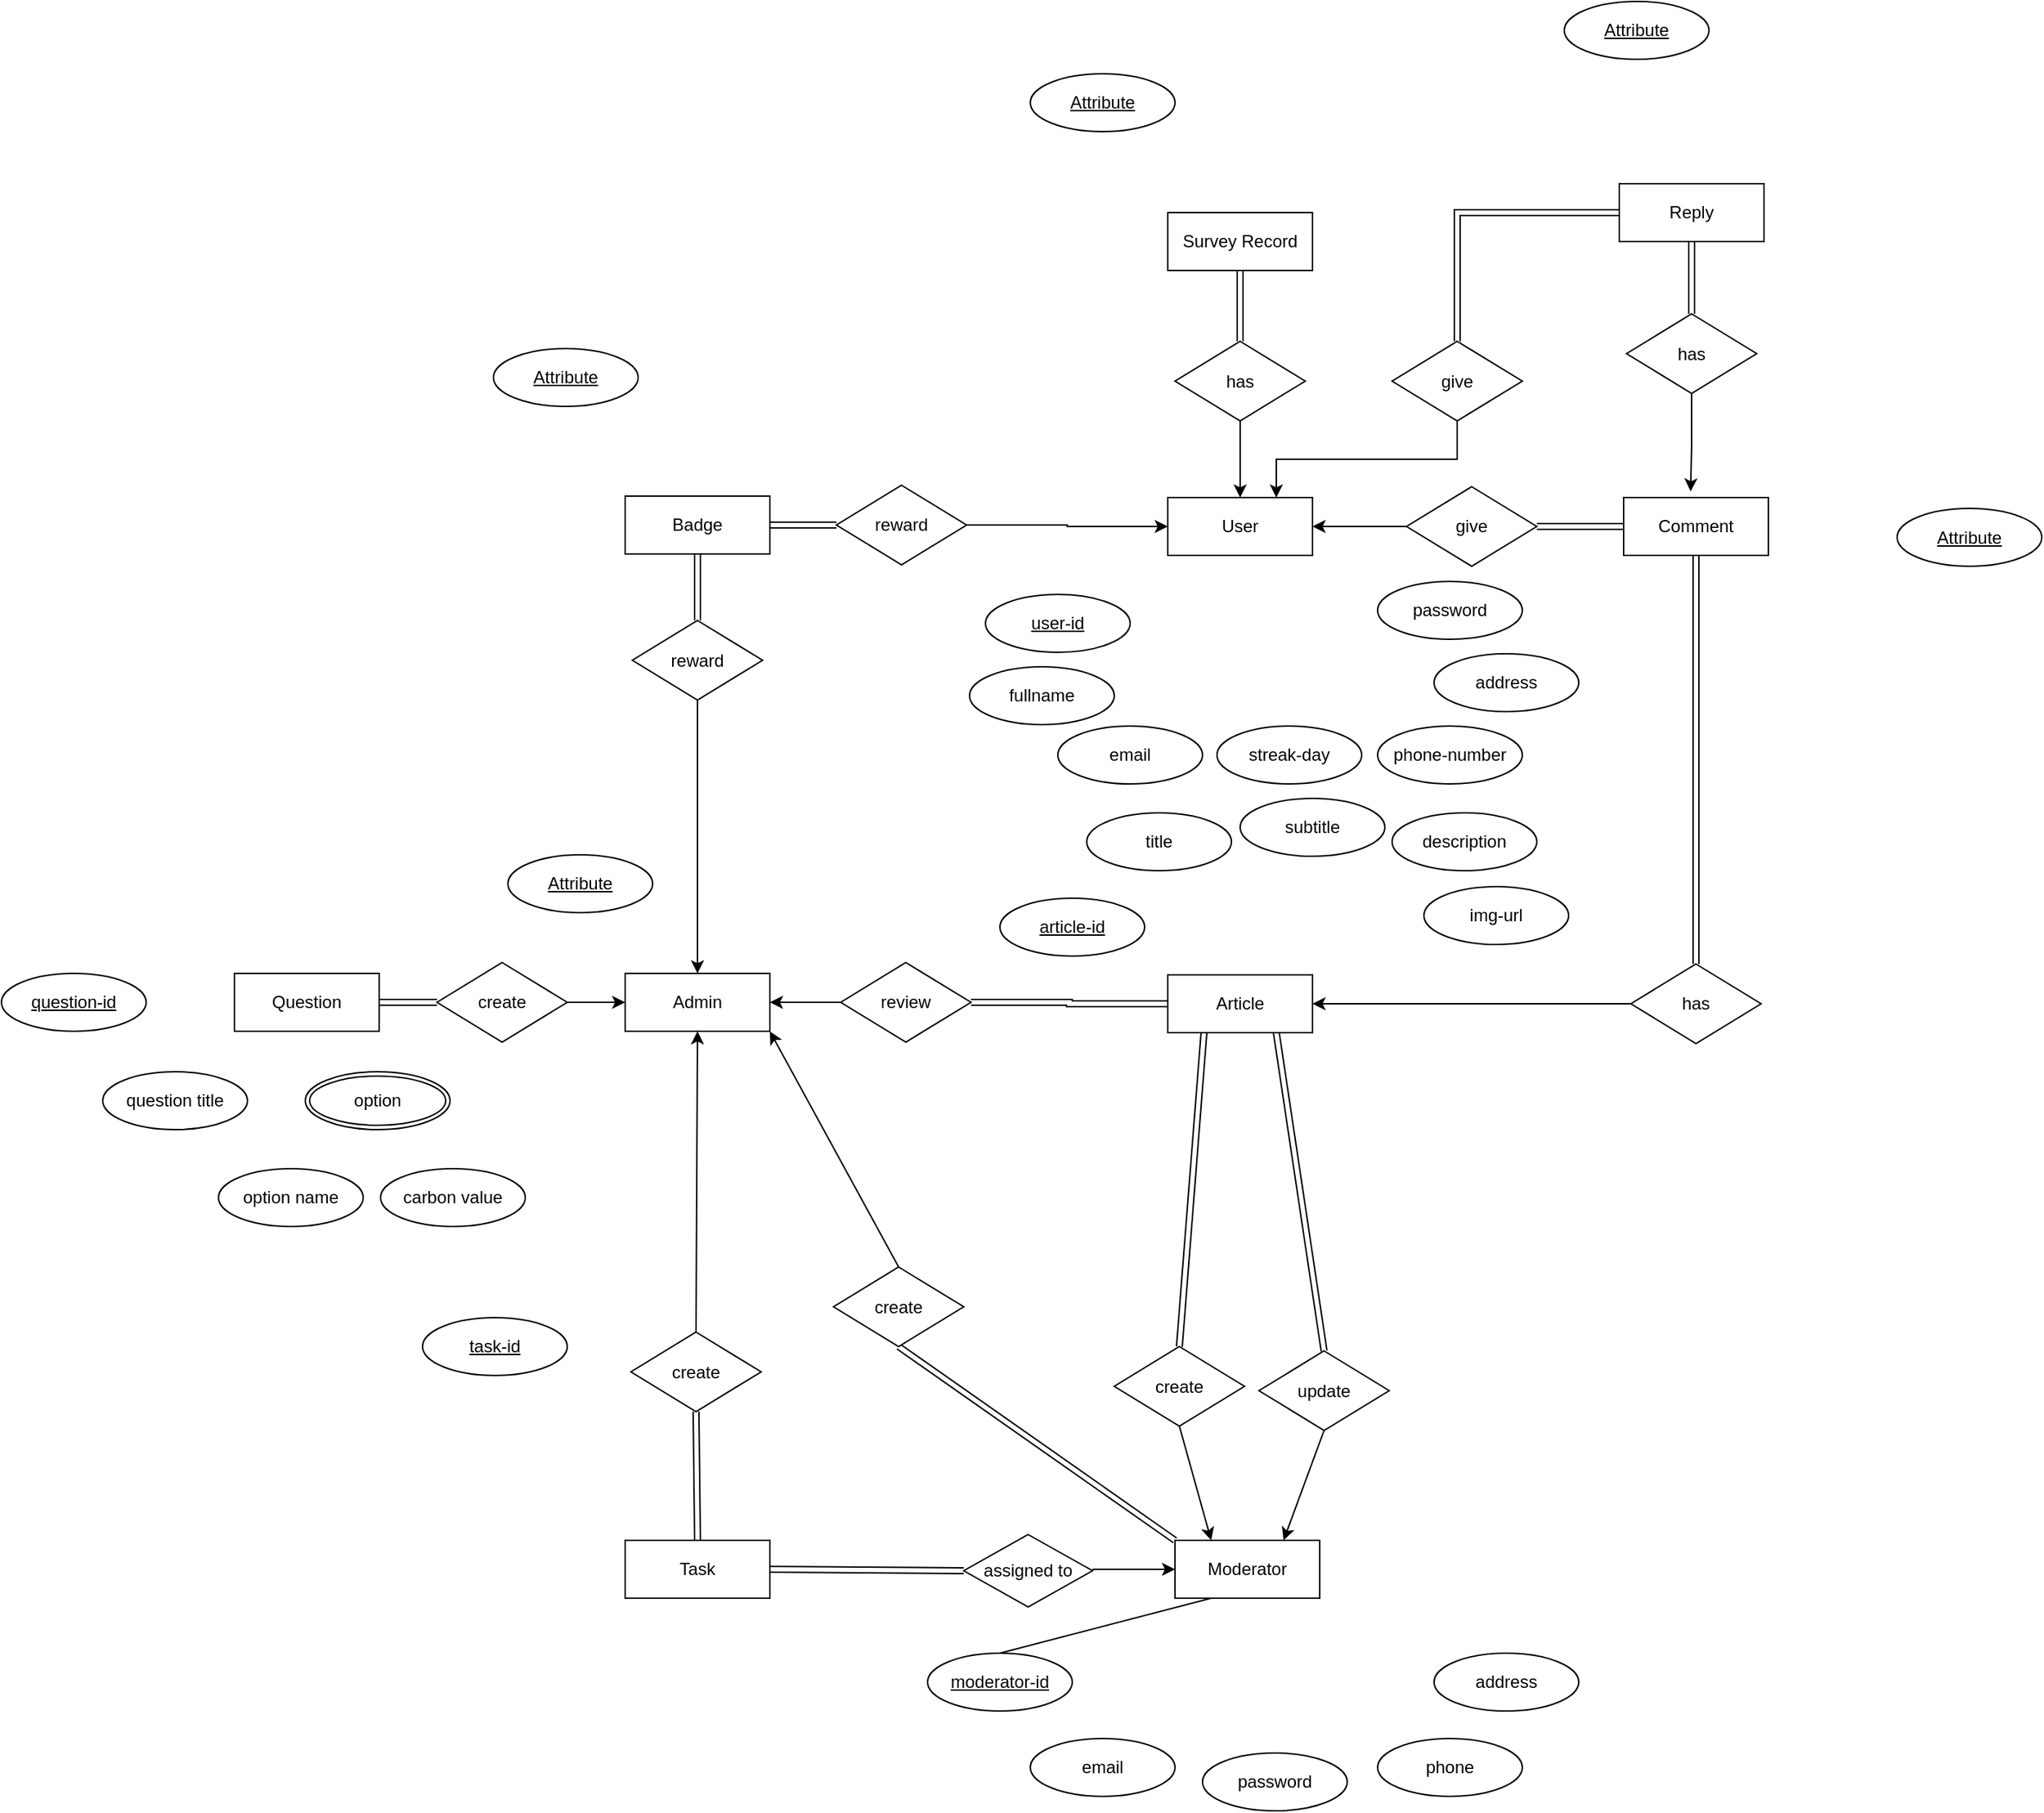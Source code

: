 <mxfile version="24.4.4" type="github">
  <diagram name="Page-1" id="LDCwevBWYP7GDwlMyTgj">
    <mxGraphModel dx="1764" dy="991" grid="1" gridSize="10" guides="1" tooltips="1" connect="1" arrows="1" fold="1" page="1" pageScale="1" pageWidth="850" pageHeight="1100" math="0" shadow="0">
      <root>
        <mxCell id="0" />
        <mxCell id="1" parent="0" />
        <mxCell id="6sJl87-KyiJKdT4K7YQF-11" value="Admin" style="whiteSpace=wrap;html=1;align=center;" parent="1" vertex="1">
          <mxGeometry x="681" y="872" width="100" height="40" as="geometry" />
        </mxCell>
        <mxCell id="6sJl87-KyiJKdT4K7YQF-12" value="Question" style="whiteSpace=wrap;html=1;align=center;" parent="1" vertex="1">
          <mxGeometry x="411" y="872" width="100" height="40" as="geometry" />
        </mxCell>
        <mxCell id="6sJl87-KyiJKdT4K7YQF-13" value="create" style="shape=rhombus;perimeter=rhombusPerimeter;whiteSpace=wrap;html=1;align=center;" parent="1" vertex="1">
          <mxGeometry x="551" y="864.5" width="90" height="55" as="geometry" />
        </mxCell>
        <mxCell id="6sJl87-KyiJKdT4K7YQF-14" value="" style="endArrow=none;html=1;rounded=0;shape=link;exitX=1;exitY=0.5;exitDx=0;exitDy=0;entryX=0;entryY=0.5;entryDx=0;entryDy=0;" parent="1" source="6sJl87-KyiJKdT4K7YQF-12" target="6sJl87-KyiJKdT4K7YQF-13" edge="1">
          <mxGeometry relative="1" as="geometry">
            <mxPoint x="521" y="902" as="sourcePoint" />
            <mxPoint x="591" y="917" as="targetPoint" />
          </mxGeometry>
        </mxCell>
        <mxCell id="6sJl87-KyiJKdT4K7YQF-15" value="" style="endArrow=classic;html=1;rounded=0;entryX=0;entryY=0.5;entryDx=0;entryDy=0;" parent="1" target="6sJl87-KyiJKdT4K7YQF-11" edge="1">
          <mxGeometry width="50" height="50" relative="1" as="geometry">
            <mxPoint x="641" y="892" as="sourcePoint" />
            <mxPoint x="681" y="922" as="targetPoint" />
          </mxGeometry>
        </mxCell>
        <mxCell id="6sJl87-KyiJKdT4K7YQF-16" value="create" style="shape=rhombus;perimeter=rhombusPerimeter;whiteSpace=wrap;html=1;align=center;" parent="1" vertex="1">
          <mxGeometry x="685" y="1120" width="90" height="55" as="geometry" />
        </mxCell>
        <mxCell id="6sJl87-KyiJKdT4K7YQF-17" value="Task" style="whiteSpace=wrap;html=1;align=center;" parent="1" vertex="1">
          <mxGeometry x="681" y="1264" width="100" height="40" as="geometry" />
        </mxCell>
        <mxCell id="6sJl87-KyiJKdT4K7YQF-18" value="" style="endArrow=none;html=1;rounded=0;shape=link;exitX=0.5;exitY=0;exitDx=0;exitDy=0;entryX=0.5;entryY=1;entryDx=0;entryDy=0;" parent="1" source="6sJl87-KyiJKdT4K7YQF-17" target="6sJl87-KyiJKdT4K7YQF-16" edge="1">
          <mxGeometry relative="1" as="geometry">
            <mxPoint x="649" y="1193" as="sourcePoint" />
            <mxPoint x="689" y="1193" as="targetPoint" />
          </mxGeometry>
        </mxCell>
        <mxCell id="6sJl87-KyiJKdT4K7YQF-19" value="" style="endArrow=classic;html=1;rounded=0;entryX=0.5;entryY=1;entryDx=0;entryDy=0;exitX=0.5;exitY=0;exitDx=0;exitDy=0;" parent="1" source="6sJl87-KyiJKdT4K7YQF-16" target="6sJl87-KyiJKdT4K7YQF-11" edge="1">
          <mxGeometry width="50" height="50" relative="1" as="geometry">
            <mxPoint x="686" y="942" as="sourcePoint" />
            <mxPoint x="726" y="942" as="targetPoint" />
          </mxGeometry>
        </mxCell>
        <mxCell id="dPGwyMM_JcIyDgCakg1t-32" style="edgeStyle=orthogonalEdgeStyle;rounded=0;orthogonalLoop=1;jettySize=auto;html=1;exitX=1;exitY=0.5;exitDx=0;exitDy=0;entryX=0;entryY=0.5;entryDx=0;entryDy=0;shape=link;" edge="1" parent="1" source="6sJl87-KyiJKdT4K7YQF-20" target="6sJl87-KyiJKdT4K7YQF-21">
          <mxGeometry relative="1" as="geometry" />
        </mxCell>
        <mxCell id="6sJl87-KyiJKdT4K7YQF-20" value="review" style="shape=rhombus;perimeter=rhombusPerimeter;whiteSpace=wrap;html=1;align=center;" parent="1" vertex="1">
          <mxGeometry x="830" y="864.5" width="90" height="55" as="geometry" />
        </mxCell>
        <mxCell id="6sJl87-KyiJKdT4K7YQF-21" value="Article" style="whiteSpace=wrap;html=1;align=center;" parent="1" vertex="1">
          <mxGeometry x="1056" y="873" width="100" height="40" as="geometry" />
        </mxCell>
        <mxCell id="6sJl87-KyiJKdT4K7YQF-23" value="" style="endArrow=classic;html=1;rounded=0;exitX=0;exitY=0.5;exitDx=0;exitDy=0;entryX=1;entryY=0.5;entryDx=0;entryDy=0;" parent="1" source="6sJl87-KyiJKdT4K7YQF-20" target="6sJl87-KyiJKdT4K7YQF-11" edge="1">
          <mxGeometry width="50" height="50" relative="1" as="geometry">
            <mxPoint x="736" y="872" as="sourcePoint" />
            <mxPoint x="786" y="822" as="targetPoint" />
          </mxGeometry>
        </mxCell>
        <mxCell id="dPGwyMM_JcIyDgCakg1t-3" style="edgeStyle=orthogonalEdgeStyle;rounded=0;orthogonalLoop=1;jettySize=auto;html=1;exitX=0.25;exitY=1;exitDx=0;exitDy=0;strokeColor=none;" edge="1" parent="1" source="6sJl87-KyiJKdT4K7YQF-25" target="6sJl87-KyiJKdT4K7YQF-72">
          <mxGeometry relative="1" as="geometry" />
        </mxCell>
        <mxCell id="6sJl87-KyiJKdT4K7YQF-25" value="Moderator" style="whiteSpace=wrap;html=1;align=center;" parent="1" vertex="1">
          <mxGeometry x="1061" y="1264" width="100" height="40" as="geometry" />
        </mxCell>
        <mxCell id="6sJl87-KyiJKdT4K7YQF-26" value="assigned to" style="shape=rhombus;perimeter=rhombusPerimeter;whiteSpace=wrap;html=1;align=center;" parent="1" vertex="1">
          <mxGeometry x="915" y="1260" width="89" height="50" as="geometry" />
        </mxCell>
        <mxCell id="6sJl87-KyiJKdT4K7YQF-27" value="" style="shape=link;html=1;rounded=0;exitX=1;exitY=0.5;exitDx=0;exitDy=0;entryX=0;entryY=0.5;entryDx=0;entryDy=0;" parent="1" source="6sJl87-KyiJKdT4K7YQF-17" target="6sJl87-KyiJKdT4K7YQF-26" edge="1">
          <mxGeometry width="100" relative="1" as="geometry">
            <mxPoint x="796" y="1324" as="sourcePoint" />
            <mxPoint x="896" y="1324" as="targetPoint" />
          </mxGeometry>
        </mxCell>
        <mxCell id="6sJl87-KyiJKdT4K7YQF-28" value="" style="endArrow=classic;html=1;rounded=0;entryX=0;entryY=0.5;entryDx=0;entryDy=0;" parent="1" target="6sJl87-KyiJKdT4K7YQF-25" edge="1">
          <mxGeometry width="50" height="50" relative="1" as="geometry">
            <mxPoint x="1004" y="1284" as="sourcePoint" />
            <mxPoint x="1054" y="1210" as="targetPoint" />
          </mxGeometry>
        </mxCell>
        <mxCell id="6sJl87-KyiJKdT4K7YQF-30" value="create" style="shape=rhombus;perimeter=rhombusPerimeter;whiteSpace=wrap;html=1;align=center;" parent="1" vertex="1">
          <mxGeometry x="1019" y="1130" width="90" height="55" as="geometry" />
        </mxCell>
        <mxCell id="6sJl87-KyiJKdT4K7YQF-31" value="update" style="shape=rhombus;perimeter=rhombusPerimeter;whiteSpace=wrap;html=1;align=center;" parent="1" vertex="1">
          <mxGeometry x="1119" y="1133" width="90" height="55" as="geometry" />
        </mxCell>
        <mxCell id="6sJl87-KyiJKdT4K7YQF-32" value="" style="endArrow=classic;html=1;rounded=0;entryX=0.25;entryY=0;entryDx=0;entryDy=0;exitX=0.5;exitY=1;exitDx=0;exitDy=0;" parent="1" source="6sJl87-KyiJKdT4K7YQF-30" target="6sJl87-KyiJKdT4K7YQF-25" edge="1">
          <mxGeometry width="50" height="50" relative="1" as="geometry">
            <mxPoint x="839" y="1133" as="sourcePoint" />
            <mxPoint x="889" y="1083" as="targetPoint" />
          </mxGeometry>
        </mxCell>
        <mxCell id="6sJl87-KyiJKdT4K7YQF-33" value="" style="endArrow=classic;html=1;rounded=0;exitX=0.5;exitY=1;exitDx=0;exitDy=0;entryX=0.75;entryY=0;entryDx=0;entryDy=0;" parent="1" source="6sJl87-KyiJKdT4K7YQF-31" target="6sJl87-KyiJKdT4K7YQF-25" edge="1">
          <mxGeometry width="50" height="50" relative="1" as="geometry">
            <mxPoint x="1016" y="1162" as="sourcePoint" />
            <mxPoint x="1019" y="1213" as="targetPoint" />
          </mxGeometry>
        </mxCell>
        <mxCell id="6sJl87-KyiJKdT4K7YQF-34" value="" style="shape=link;html=1;rounded=0;entryX=0.25;entryY=1;entryDx=0;entryDy=0;exitX=0.5;exitY=0;exitDx=0;exitDy=0;" parent="1" source="6sJl87-KyiJKdT4K7YQF-30" target="6sJl87-KyiJKdT4K7YQF-21" edge="1">
          <mxGeometry width="100" relative="1" as="geometry">
            <mxPoint x="906" y="952" as="sourcePoint" />
            <mxPoint x="1006" y="952" as="targetPoint" />
          </mxGeometry>
        </mxCell>
        <mxCell id="6sJl87-KyiJKdT4K7YQF-35" value="" style="shape=link;html=1;rounded=0;entryX=0.75;entryY=1;entryDx=0;entryDy=0;exitX=0.5;exitY=0;exitDx=0;exitDy=0;" parent="1" source="6sJl87-KyiJKdT4K7YQF-31" target="6sJl87-KyiJKdT4K7YQF-21" edge="1">
          <mxGeometry width="100" relative="1" as="geometry">
            <mxPoint x="906" y="952" as="sourcePoint" />
            <mxPoint x="1006" y="952" as="targetPoint" />
          </mxGeometry>
        </mxCell>
        <mxCell id="6sJl87-KyiJKdT4K7YQF-71" style="edgeStyle=orthogonalEdgeStyle;rounded=0;orthogonalLoop=1;jettySize=auto;html=1;exitX=0.5;exitY=1;exitDx=0;exitDy=0;entryX=0.5;entryY=0;entryDx=0;entryDy=0;" parent="1" source="6sJl87-KyiJKdT4K7YQF-36" target="6sJl87-KyiJKdT4K7YQF-11" edge="1">
          <mxGeometry relative="1" as="geometry" />
        </mxCell>
        <mxCell id="6sJl87-KyiJKdT4K7YQF-36" value="reward" style="shape=rhombus;perimeter=rhombusPerimeter;whiteSpace=wrap;html=1;align=center;" parent="1" vertex="1">
          <mxGeometry x="686" y="628" width="90" height="55" as="geometry" />
        </mxCell>
        <mxCell id="6sJl87-KyiJKdT4K7YQF-37" value="Badge" style="whiteSpace=wrap;html=1;align=center;" parent="1" vertex="1">
          <mxGeometry x="681" y="542" width="100" height="40" as="geometry" />
        </mxCell>
        <mxCell id="6sJl87-KyiJKdT4K7YQF-38" value="" style="shape=link;html=1;rounded=0;exitX=0.5;exitY=1;exitDx=0;exitDy=0;entryX=0.5;entryY=0;entryDx=0;entryDy=0;" parent="1" source="6sJl87-KyiJKdT4K7YQF-37" target="6sJl87-KyiJKdT4K7YQF-36" edge="1">
          <mxGeometry width="100" relative="1" as="geometry">
            <mxPoint x="656" y="655" as="sourcePoint" />
            <mxPoint x="756" y="655" as="targetPoint" />
          </mxGeometry>
        </mxCell>
        <mxCell id="6sJl87-KyiJKdT4K7YQF-40" value="User" style="whiteSpace=wrap;html=1;align=center;" parent="1" vertex="1">
          <mxGeometry x="1056" y="543" width="100" height="40" as="geometry" />
        </mxCell>
        <mxCell id="dPGwyMM_JcIyDgCakg1t-33" style="edgeStyle=orthogonalEdgeStyle;rounded=0;orthogonalLoop=1;jettySize=auto;html=1;exitX=1;exitY=0.5;exitDx=0;exitDy=0;entryX=0;entryY=0.5;entryDx=0;entryDy=0;" edge="1" parent="1" source="6sJl87-KyiJKdT4K7YQF-41" target="6sJl87-KyiJKdT4K7YQF-40">
          <mxGeometry relative="1" as="geometry" />
        </mxCell>
        <mxCell id="6sJl87-KyiJKdT4K7YQF-41" value="reward" style="shape=rhombus;perimeter=rhombusPerimeter;whiteSpace=wrap;html=1;align=center;" parent="1" vertex="1">
          <mxGeometry x="827" y="534.5" width="90" height="55" as="geometry" />
        </mxCell>
        <mxCell id="6sJl87-KyiJKdT4K7YQF-42" value="" style="shape=link;html=1;rounded=0;exitX=1;exitY=0.5;exitDx=0;exitDy=0;entryX=0;entryY=0.5;entryDx=0;entryDy=0;" parent="1" source="6sJl87-KyiJKdT4K7YQF-37" target="6sJl87-KyiJKdT4K7YQF-41" edge="1">
          <mxGeometry width="100" relative="1" as="geometry">
            <mxPoint x="846" y="615" as="sourcePoint" />
            <mxPoint x="946" y="615" as="targetPoint" />
          </mxGeometry>
        </mxCell>
        <mxCell id="6sJl87-KyiJKdT4K7YQF-44" value="Survey Record" style="whiteSpace=wrap;html=1;align=center;" parent="1" vertex="1">
          <mxGeometry x="1056" y="346" width="100" height="40" as="geometry" />
        </mxCell>
        <mxCell id="6sJl87-KyiJKdT4K7YQF-45" value="has" style="shape=rhombus;perimeter=rhombusPerimeter;whiteSpace=wrap;html=1;align=center;" parent="1" vertex="1">
          <mxGeometry x="1061" y="435" width="90" height="55" as="geometry" />
        </mxCell>
        <mxCell id="6sJl87-KyiJKdT4K7YQF-46" value="" style="endArrow=classic;html=1;rounded=0;entryX=0.5;entryY=0;entryDx=0;entryDy=0;exitX=0.5;exitY=1;exitDx=0;exitDy=0;" parent="1" source="6sJl87-KyiJKdT4K7YQF-45" target="6sJl87-KyiJKdT4K7YQF-40" edge="1">
          <mxGeometry width="50" height="50" relative="1" as="geometry">
            <mxPoint x="996" y="586" as="sourcePoint" />
            <mxPoint x="1046" y="536" as="targetPoint" />
          </mxGeometry>
        </mxCell>
        <mxCell id="6sJl87-KyiJKdT4K7YQF-47" value="" style="shape=link;html=1;rounded=0;entryX=0.5;entryY=1;entryDx=0;entryDy=0;exitX=0.5;exitY=0;exitDx=0;exitDy=0;" parent="1" source="6sJl87-KyiJKdT4K7YQF-45" target="6sJl87-KyiJKdT4K7YQF-44" edge="1">
          <mxGeometry width="100" relative="1" as="geometry">
            <mxPoint x="976" y="446" as="sourcePoint" />
            <mxPoint x="1076" y="446" as="targetPoint" />
          </mxGeometry>
        </mxCell>
        <mxCell id="6sJl87-KyiJKdT4K7YQF-48" value="Comment" style="whiteSpace=wrap;html=1;align=center;" parent="1" vertex="1">
          <mxGeometry x="1371" y="543" width="100" height="40" as="geometry" />
        </mxCell>
        <mxCell id="6sJl87-KyiJKdT4K7YQF-53" style="edgeStyle=orthogonalEdgeStyle;rounded=0;orthogonalLoop=1;jettySize=auto;html=1;exitX=0;exitY=0.5;exitDx=0;exitDy=0;entryX=1;entryY=0.5;entryDx=0;entryDy=0;" parent="1" source="6sJl87-KyiJKdT4K7YQF-51" target="6sJl87-KyiJKdT4K7YQF-21" edge="1">
          <mxGeometry relative="1" as="geometry" />
        </mxCell>
        <mxCell id="6sJl87-KyiJKdT4K7YQF-58" style="edgeStyle=orthogonalEdgeStyle;rounded=0;orthogonalLoop=1;jettySize=auto;html=1;exitX=0.5;exitY=0;exitDx=0;exitDy=0;entryX=0.5;entryY=1;entryDx=0;entryDy=0;shape=link;" parent="1" source="6sJl87-KyiJKdT4K7YQF-51" target="6sJl87-KyiJKdT4K7YQF-48" edge="1">
          <mxGeometry relative="1" as="geometry" />
        </mxCell>
        <mxCell id="6sJl87-KyiJKdT4K7YQF-51" value="has" style="shape=rhombus;perimeter=rhombusPerimeter;whiteSpace=wrap;html=1;align=center;" parent="1" vertex="1">
          <mxGeometry x="1376" y="865.5" width="90" height="55" as="geometry" />
        </mxCell>
        <mxCell id="6sJl87-KyiJKdT4K7YQF-56" style="edgeStyle=orthogonalEdgeStyle;rounded=0;orthogonalLoop=1;jettySize=auto;html=1;exitX=0;exitY=0.5;exitDx=0;exitDy=0;entryX=1;entryY=0.5;entryDx=0;entryDy=0;" parent="1" source="6sJl87-KyiJKdT4K7YQF-55" target="6sJl87-KyiJKdT4K7YQF-40" edge="1">
          <mxGeometry relative="1" as="geometry" />
        </mxCell>
        <mxCell id="6sJl87-KyiJKdT4K7YQF-57" style="edgeStyle=orthogonalEdgeStyle;rounded=0;orthogonalLoop=1;jettySize=auto;html=1;exitX=1;exitY=0.5;exitDx=0;exitDy=0;entryX=0;entryY=0.5;entryDx=0;entryDy=0;shape=link;" parent="1" source="6sJl87-KyiJKdT4K7YQF-55" target="6sJl87-KyiJKdT4K7YQF-48" edge="1">
          <mxGeometry relative="1" as="geometry" />
        </mxCell>
        <mxCell id="6sJl87-KyiJKdT4K7YQF-55" value="give" style="shape=rhombus;perimeter=rhombusPerimeter;whiteSpace=wrap;html=1;align=center;" parent="1" vertex="1">
          <mxGeometry x="1221" y="535.5" width="90" height="55" as="geometry" />
        </mxCell>
        <mxCell id="6sJl87-KyiJKdT4K7YQF-59" value="Reply" style="whiteSpace=wrap;html=1;align=center;" parent="1" vertex="1">
          <mxGeometry x="1368" y="326" width="100" height="40" as="geometry" />
        </mxCell>
        <mxCell id="6sJl87-KyiJKdT4K7YQF-63" style="edgeStyle=orthogonalEdgeStyle;rounded=0;orthogonalLoop=1;jettySize=auto;html=1;exitX=0.5;exitY=0;exitDx=0;exitDy=0;entryX=0.5;entryY=1;entryDx=0;entryDy=0;shape=link;" parent="1" source="6sJl87-KyiJKdT4K7YQF-60" target="6sJl87-KyiJKdT4K7YQF-59" edge="1">
          <mxGeometry relative="1" as="geometry" />
        </mxCell>
        <mxCell id="6sJl87-KyiJKdT4K7YQF-60" value="has" style="shape=rhombus;perimeter=rhombusPerimeter;whiteSpace=wrap;html=1;align=center;" parent="1" vertex="1">
          <mxGeometry x="1373" y="416" width="90" height="55" as="geometry" />
        </mxCell>
        <mxCell id="6sJl87-KyiJKdT4K7YQF-64" style="edgeStyle=orthogonalEdgeStyle;rounded=0;orthogonalLoop=1;jettySize=auto;html=1;exitX=0.5;exitY=1;exitDx=0;exitDy=0;entryX=0.463;entryY=-0.106;entryDx=0;entryDy=0;entryPerimeter=0;" parent="1" source="6sJl87-KyiJKdT4K7YQF-60" target="6sJl87-KyiJKdT4K7YQF-48" edge="1">
          <mxGeometry relative="1" as="geometry" />
        </mxCell>
        <mxCell id="6sJl87-KyiJKdT4K7YQF-68" style="edgeStyle=orthogonalEdgeStyle;rounded=0;orthogonalLoop=1;jettySize=auto;html=1;exitX=0.5;exitY=1;exitDx=0;exitDy=0;entryX=0.75;entryY=0;entryDx=0;entryDy=0;" parent="1" source="6sJl87-KyiJKdT4K7YQF-65" target="6sJl87-KyiJKdT4K7YQF-40" edge="1">
          <mxGeometry relative="1" as="geometry" />
        </mxCell>
        <mxCell id="6sJl87-KyiJKdT4K7YQF-69" style="edgeStyle=orthogonalEdgeStyle;rounded=0;orthogonalLoop=1;jettySize=auto;html=1;exitX=0.5;exitY=0;exitDx=0;exitDy=0;entryX=0;entryY=0.5;entryDx=0;entryDy=0;shape=link;" parent="1" source="6sJl87-KyiJKdT4K7YQF-65" target="6sJl87-KyiJKdT4K7YQF-59" edge="1">
          <mxGeometry relative="1" as="geometry" />
        </mxCell>
        <mxCell id="6sJl87-KyiJKdT4K7YQF-65" value="give" style="shape=rhombus;perimeter=rhombusPerimeter;whiteSpace=wrap;html=1;align=center;" parent="1" vertex="1">
          <mxGeometry x="1211" y="435" width="90" height="55" as="geometry" />
        </mxCell>
        <mxCell id="6sJl87-KyiJKdT4K7YQF-72" value="moderator-id" style="ellipse;whiteSpace=wrap;html=1;align=center;fontStyle=4;" parent="1" vertex="1">
          <mxGeometry x="890" y="1342" width="100" height="40" as="geometry" />
        </mxCell>
        <mxCell id="6sJl87-KyiJKdT4K7YQF-73" value="task-id" style="ellipse;whiteSpace=wrap;html=1;align=center;fontStyle=4;" parent="1" vertex="1">
          <mxGeometry x="541" y="1110" width="100" height="40" as="geometry" />
        </mxCell>
        <mxCell id="6sJl87-KyiJKdT4K7YQF-74" value="question-id" style="ellipse;whiteSpace=wrap;html=1;align=center;fontStyle=4;" parent="1" vertex="1">
          <mxGeometry x="250" y="872" width="100" height="40" as="geometry" />
        </mxCell>
        <mxCell id="6sJl87-KyiJKdT4K7YQF-75" value="article-id" style="ellipse;whiteSpace=wrap;html=1;align=center;fontStyle=4;" parent="1" vertex="1">
          <mxGeometry x="940" y="820" width="100" height="40" as="geometry" />
        </mxCell>
        <mxCell id="6sJl87-KyiJKdT4K7YQF-76" value="Attribute" style="ellipse;whiteSpace=wrap;html=1;align=center;fontStyle=4;" parent="1" vertex="1">
          <mxGeometry x="1560" y="550.5" width="100" height="40" as="geometry" />
        </mxCell>
        <mxCell id="6sJl87-KyiJKdT4K7YQF-77" value="Attribute" style="ellipse;whiteSpace=wrap;html=1;align=center;fontStyle=4;" parent="1" vertex="1">
          <mxGeometry x="1330" y="200" width="100" height="40" as="geometry" />
        </mxCell>
        <mxCell id="6sJl87-KyiJKdT4K7YQF-78" value="Attribute" style="ellipse;whiteSpace=wrap;html=1;align=center;fontStyle=4;" parent="1" vertex="1">
          <mxGeometry x="961" y="250" width="100" height="40" as="geometry" />
        </mxCell>
        <mxCell id="6sJl87-KyiJKdT4K7YQF-79" value="user-id" style="ellipse;whiteSpace=wrap;html=1;align=center;fontStyle=4;" parent="1" vertex="1">
          <mxGeometry x="930" y="610" width="100" height="40" as="geometry" />
        </mxCell>
        <mxCell id="6sJl87-KyiJKdT4K7YQF-80" value="Attribute" style="ellipse;whiteSpace=wrap;html=1;align=center;fontStyle=4;" parent="1" vertex="1">
          <mxGeometry x="590" y="440" width="100" height="40" as="geometry" />
        </mxCell>
        <mxCell id="6sJl87-KyiJKdT4K7YQF-81" value="Attribute" style="ellipse;whiteSpace=wrap;html=1;align=center;fontStyle=4;" parent="1" vertex="1">
          <mxGeometry x="600" y="790" width="100" height="40" as="geometry" />
        </mxCell>
        <mxCell id="dPGwyMM_JcIyDgCakg1t-1" value="email" style="ellipse;whiteSpace=wrap;html=1;align=center;" vertex="1" parent="1">
          <mxGeometry x="961" y="1401" width="100" height="40" as="geometry" />
        </mxCell>
        <mxCell id="dPGwyMM_JcIyDgCakg1t-2" value="address" style="ellipse;whiteSpace=wrap;html=1;align=center;" vertex="1" parent="1">
          <mxGeometry x="1240" y="1342" width="100" height="40" as="geometry" />
        </mxCell>
        <mxCell id="dPGwyMM_JcIyDgCakg1t-4" value="" style="endArrow=none;html=1;rounded=0;entryX=0.25;entryY=1;entryDx=0;entryDy=0;exitX=0.5;exitY=0;exitDx=0;exitDy=0;" edge="1" parent="1" source="6sJl87-KyiJKdT4K7YQF-72" target="6sJl87-KyiJKdT4K7YQF-25">
          <mxGeometry relative="1" as="geometry">
            <mxPoint x="853" y="1392" as="sourcePoint" />
            <mxPoint x="1013" y="1392" as="targetPoint" />
          </mxGeometry>
        </mxCell>
        <mxCell id="dPGwyMM_JcIyDgCakg1t-5" value="fullname" style="ellipse;whiteSpace=wrap;html=1;align=center;" vertex="1" parent="1">
          <mxGeometry x="919" y="660" width="100" height="40" as="geometry" />
        </mxCell>
        <mxCell id="dPGwyMM_JcIyDgCakg1t-6" value="email" style="ellipse;whiteSpace=wrap;html=1;align=center;" vertex="1" parent="1">
          <mxGeometry x="980" y="701" width="100" height="40" as="geometry" />
        </mxCell>
        <mxCell id="dPGwyMM_JcIyDgCakg1t-7" value="password" style="ellipse;whiteSpace=wrap;html=1;align=center;" vertex="1" parent="1">
          <mxGeometry x="1201" y="601" width="100" height="40" as="geometry" />
        </mxCell>
        <mxCell id="dPGwyMM_JcIyDgCakg1t-8" value="title" style="ellipse;whiteSpace=wrap;html=1;align=center;" vertex="1" parent="1">
          <mxGeometry x="1000" y="761" width="100" height="40" as="geometry" />
        </mxCell>
        <mxCell id="dPGwyMM_JcIyDgCakg1t-9" value="subtitle" style="ellipse;whiteSpace=wrap;html=1;align=center;" vertex="1" parent="1">
          <mxGeometry x="1106" y="751" width="100" height="40" as="geometry" />
        </mxCell>
        <mxCell id="dPGwyMM_JcIyDgCakg1t-11" value="description" style="ellipse;whiteSpace=wrap;html=1;align=center;" vertex="1" parent="1">
          <mxGeometry x="1211" y="761" width="100" height="40" as="geometry" />
        </mxCell>
        <mxCell id="dPGwyMM_JcIyDgCakg1t-12" value="img-url" style="ellipse;whiteSpace=wrap;html=1;align=center;" vertex="1" parent="1">
          <mxGeometry x="1233" y="812" width="100" height="40" as="geometry" />
        </mxCell>
        <mxCell id="dPGwyMM_JcIyDgCakg1t-13" value="address" style="ellipse;whiteSpace=wrap;html=1;align=center;" vertex="1" parent="1">
          <mxGeometry x="1240" y="651" width="100" height="40" as="geometry" />
        </mxCell>
        <mxCell id="dPGwyMM_JcIyDgCakg1t-14" value="question title" style="ellipse;whiteSpace=wrap;html=1;align=center;" vertex="1" parent="1">
          <mxGeometry x="320" y="940" width="100" height="40" as="geometry" />
        </mxCell>
        <mxCell id="dPGwyMM_JcIyDgCakg1t-17" value="option" style="ellipse;shape=doubleEllipse;margin=3;whiteSpace=wrap;html=1;align=center;" vertex="1" parent="1">
          <mxGeometry x="460" y="940" width="100" height="40" as="geometry" />
        </mxCell>
        <mxCell id="dPGwyMM_JcIyDgCakg1t-18" value="option name" style="ellipse;whiteSpace=wrap;html=1;align=center;" vertex="1" parent="1">
          <mxGeometry x="400" y="1007" width="100" height="40" as="geometry" />
        </mxCell>
        <mxCell id="dPGwyMM_JcIyDgCakg1t-19" value="carbon value" style="ellipse;whiteSpace=wrap;html=1;align=center;" vertex="1" parent="1">
          <mxGeometry x="512" y="1007" width="100" height="40" as="geometry" />
        </mxCell>
        <mxCell id="dPGwyMM_JcIyDgCakg1t-20" value="phone-number" style="ellipse;whiteSpace=wrap;html=1;align=center;" vertex="1" parent="1">
          <mxGeometry x="1201" y="701" width="100" height="40" as="geometry" />
        </mxCell>
        <mxCell id="dPGwyMM_JcIyDgCakg1t-21" value="streak-day" style="ellipse;whiteSpace=wrap;html=1;align=center;" vertex="1" parent="1">
          <mxGeometry x="1090" y="701" width="100" height="40" as="geometry" />
        </mxCell>
        <mxCell id="dPGwyMM_JcIyDgCakg1t-22" value="password" style="ellipse;whiteSpace=wrap;html=1;align=center;" vertex="1" parent="1">
          <mxGeometry x="1080" y="1411" width="100" height="40" as="geometry" />
        </mxCell>
        <mxCell id="dPGwyMM_JcIyDgCakg1t-23" value="phone" style="ellipse;whiteSpace=wrap;html=1;align=center;" vertex="1" parent="1">
          <mxGeometry x="1201" y="1401" width="100" height="40" as="geometry" />
        </mxCell>
        <mxCell id="dPGwyMM_JcIyDgCakg1t-29" style="rounded=0;orthogonalLoop=1;jettySize=auto;html=1;exitX=0.5;exitY=1;exitDx=0;exitDy=0;entryX=0;entryY=0;entryDx=0;entryDy=0;shape=link;" edge="1" parent="1" source="dPGwyMM_JcIyDgCakg1t-27" target="6sJl87-KyiJKdT4K7YQF-25">
          <mxGeometry relative="1" as="geometry" />
        </mxCell>
        <mxCell id="dPGwyMM_JcIyDgCakg1t-30" style="rounded=0;orthogonalLoop=1;jettySize=auto;html=1;exitX=0.5;exitY=0;exitDx=0;exitDy=0;entryX=1;entryY=1;entryDx=0;entryDy=0;" edge="1" parent="1" source="dPGwyMM_JcIyDgCakg1t-27" target="6sJl87-KyiJKdT4K7YQF-11">
          <mxGeometry relative="1" as="geometry" />
        </mxCell>
        <mxCell id="dPGwyMM_JcIyDgCakg1t-27" value="create" style="shape=rhombus;perimeter=rhombusPerimeter;whiteSpace=wrap;html=1;align=center;" vertex="1" parent="1">
          <mxGeometry x="825" y="1075" width="90" height="55" as="geometry" />
        </mxCell>
      </root>
    </mxGraphModel>
  </diagram>
</mxfile>
